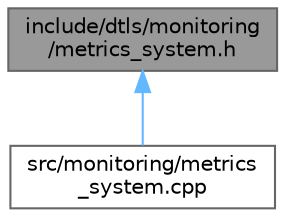 digraph "include/dtls/monitoring/metrics_system.h"
{
 // LATEX_PDF_SIZE
  bgcolor="transparent";
  edge [fontname=Helvetica,fontsize=10,labelfontname=Helvetica,labelfontsize=10];
  node [fontname=Helvetica,fontsize=10,shape=box,height=0.2,width=0.4];
  Node1 [id="Node000001",label="include/dtls/monitoring\l/metrics_system.h",height=0.2,width=0.4,color="gray40", fillcolor="grey60", style="filled", fontcolor="black",tooltip="Comprehensive metrics and monitoring system for DTLS v1.3."];
  Node1 -> Node2 [id="edge1_Node000001_Node000002",dir="back",color="steelblue1",style="solid",tooltip=" "];
  Node2 [id="Node000002",label="src/monitoring/metrics\l_system.cpp",height=0.2,width=0.4,color="grey40", fillcolor="white", style="filled",URL="$metrics__system_8cpp.html",tooltip="Implementation of comprehensive metrics and monitoring system."];
}
